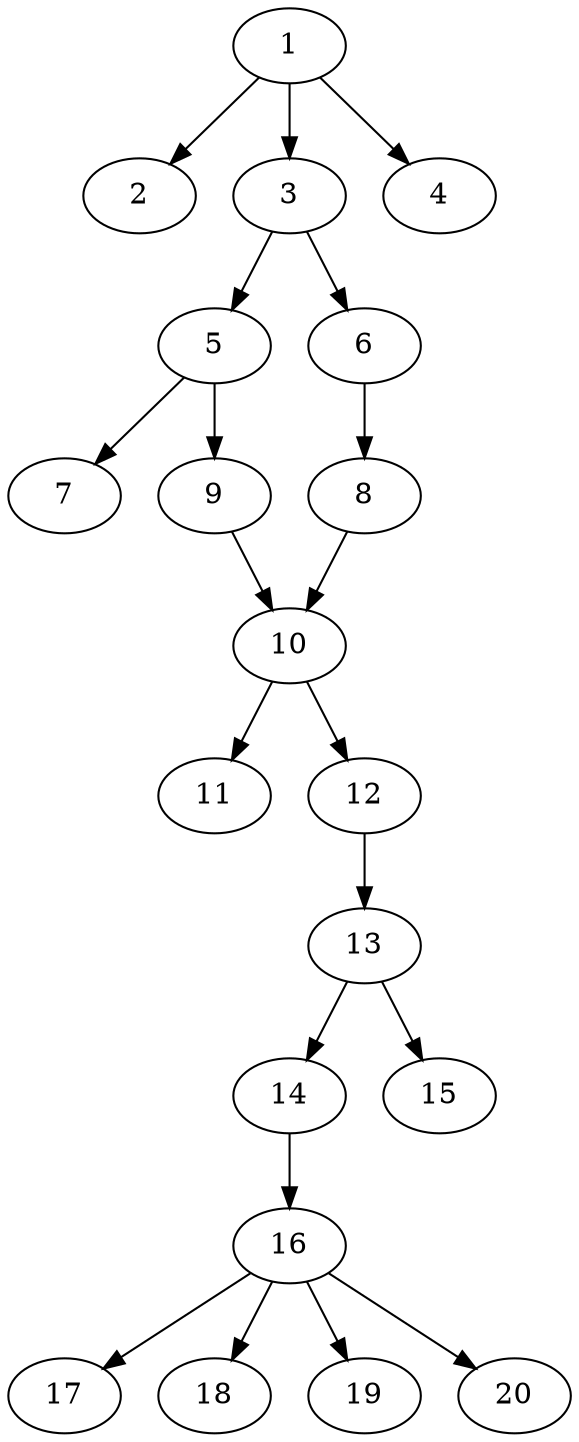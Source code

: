// DAG automatically generated by daggen at Sat Jul 27 15:34:46 2019
// ./daggen --dot -n 20 --ccr 0.3 --fat 0.4 --regular 0.5 --density 0.4 --mindata 5242880 --maxdata 52428800 
digraph G {
  1 [size="73639253", alpha="0.14", expect_size="22091776"] 
  1 -> 2 [size ="22091776"]
  1 -> 3 [size ="22091776"]
  1 -> 4 [size ="22091776"]
  2 [size="41871360", alpha="0.13", expect_size="12561408"] 
  3 [size="119753387", alpha="0.15", expect_size="35926016"] 
  3 -> 5 [size ="35926016"]
  3 -> 6 [size ="35926016"]
  4 [size="129935360", alpha="0.00", expect_size="38980608"] 
  5 [size="28535467", alpha="0.18", expect_size="8560640"] 
  5 -> 7 [size ="8560640"]
  5 -> 9 [size ="8560640"]
  6 [size="106547200", alpha="0.15", expect_size="31964160"] 
  6 -> 8 [size ="31964160"]
  7 [size="95068160", alpha="0.12", expect_size="28520448"] 
  8 [size="111045973", alpha="0.15", expect_size="33313792"] 
  8 -> 10 [size ="33313792"]
  9 [size="61853013", alpha="0.03", expect_size="18555904"] 
  9 -> 10 [size ="18555904"]
  10 [size="61934933", alpha="0.06", expect_size="18580480"] 
  10 -> 11 [size ="18580480"]
  10 -> 12 [size ="18580480"]
  11 [size="37587627", alpha="0.01", expect_size="11276288"] 
  12 [size="149681493", alpha="0.11", expect_size="44904448"] 
  12 -> 13 [size ="44904448"]
  13 [size="97276587", alpha="0.08", expect_size="29182976"] 
  13 -> 14 [size ="29182976"]
  13 -> 15 [size ="29182976"]
  14 [size="55091200", alpha="0.16", expect_size="16527360"] 
  14 -> 16 [size ="16527360"]
  15 [size="56101547", alpha="0.01", expect_size="16830464"] 
  16 [size="38505813", alpha="0.05", expect_size="11551744"] 
  16 -> 17 [size ="11551744"]
  16 -> 18 [size ="11551744"]
  16 -> 19 [size ="11551744"]
  16 -> 20 [size ="11551744"]
  17 [size="158504960", alpha="0.04", expect_size="47551488"] 
  18 [size="95832747", alpha="0.16", expect_size="28749824"] 
  19 [size="59603627", alpha="0.10", expect_size="17881088"] 
  20 [size="84520960", alpha="0.13", expect_size="25356288"] 
}
